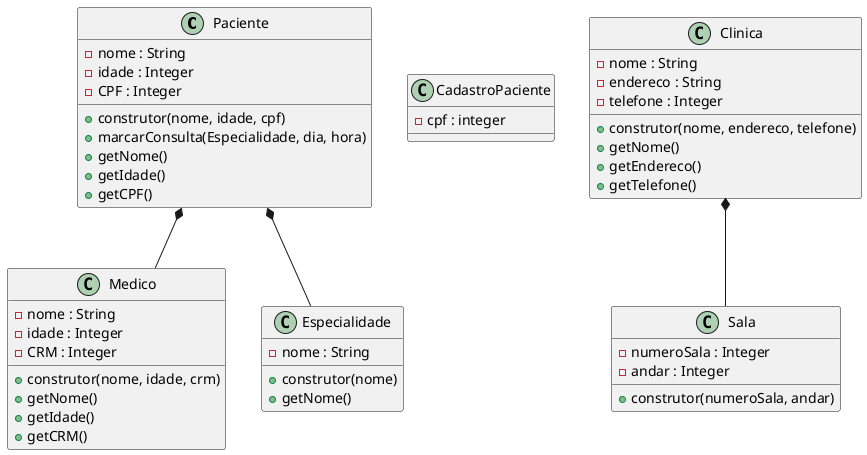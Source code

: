 @startuml Gerenciamento de Exames Medicos

    class Paciente{
        - nome : String
        - idade : Integer
        - CPF : Integer
        + construtor(nome, idade, cpf)
        + marcarConsulta(Especialidade, dia, hora)
        + getNome()
        + getIdade()
        + getCPF()
    }

    class CadastroPaciente{
        - cpf : integer
    }

    class Medico{
        - nome : String
        - idade : Integer
        - CRM : Integer
        + construtor(nome, idade, crm)
        + getNome()
        + getIdade()
        + getCRM()
    }

    class Especialidade{
        - nome : String
        + construtor(nome)
        + getNome()
    }

    class Clinica{
        - nome : String
        - endereco : String
        - telefone : Integer
        + construtor(nome, endereco, telefone)
        + getNome()
        + getEndereco()
        + getTelefone()
    }

    class Sala{
        - numeroSala : Integer
        - andar : Integer
        + construtor(numeroSala, andar)
    }

    Paciente *-- Medico
    Paciente *-- Especialidade

    Clinica *-- Sala

@enduml